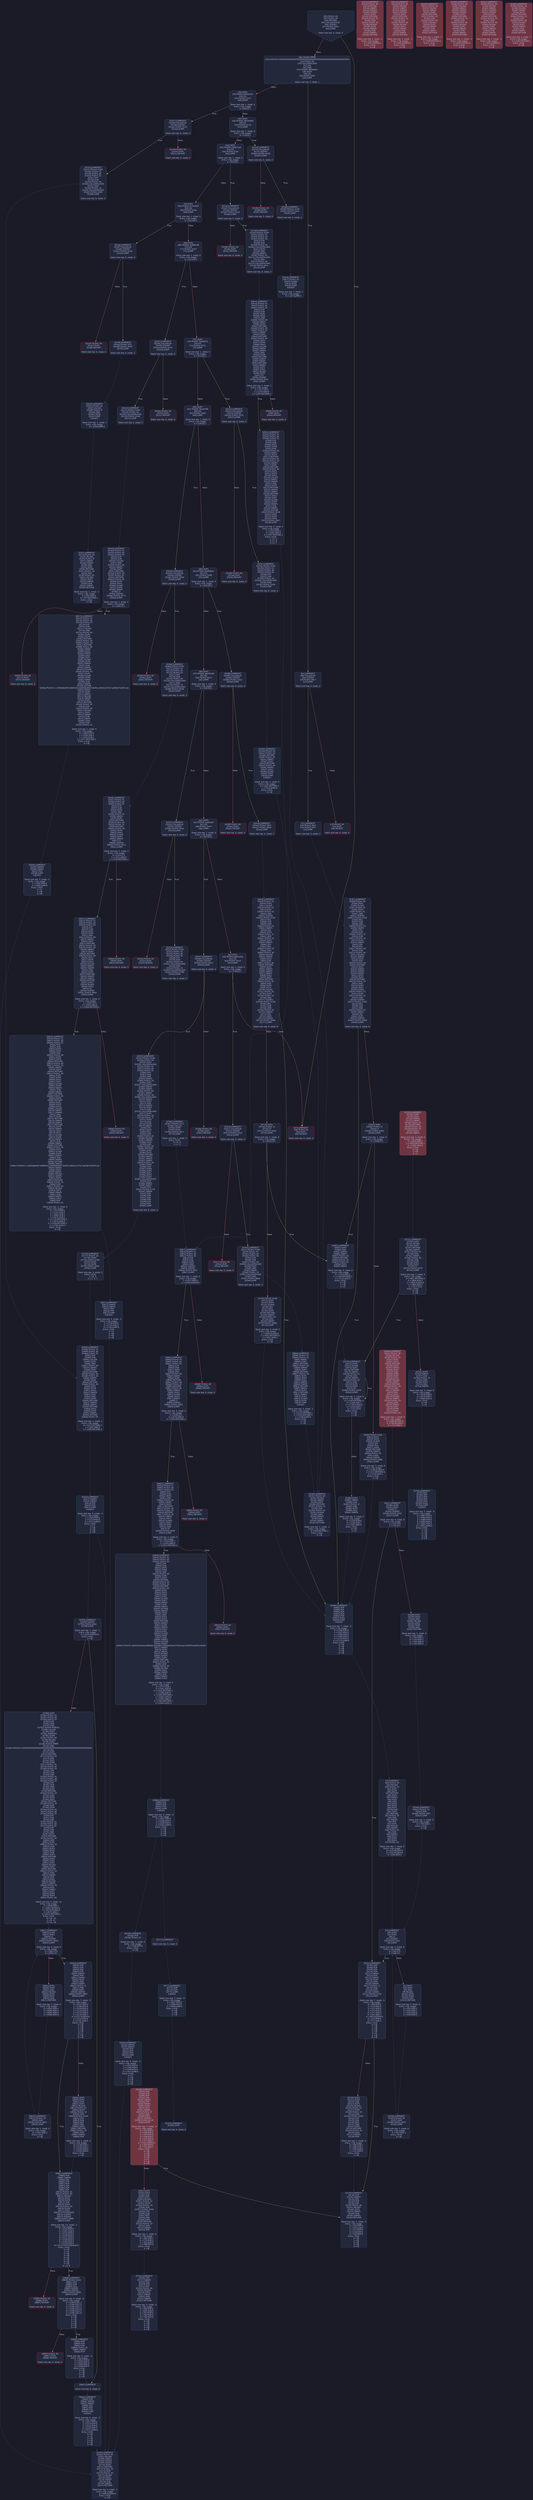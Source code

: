 digraph G {
    node [shape=box, style="filled, rounded", color="#565f89", fontcolor="#c0caf5", fontname="Helvetica", fillcolor="#24283b"];
    edge [color="#414868", fontcolor="#c0caf5", fontname="Helvetica"];
    bgcolor="#1a1b26";
    0 [ label = "[00] PUSH1 60
[02] PUSH1 40
[04] MSTORE
[05] CALLDATASIZE
[06] ISZERO
[07] PUSH2 00b7
[0a] JUMPI

Stack size req: 0, sizeΔ: 0
" shape = invhouse]
    1 [ label = "[0b] PUSH4 ffffffff
[10] PUSH29 0100000000000000000000000000000000000000000000000000000000
[2e] PUSH1 00
[30] CALLDATALOAD
[31] DIV
[32] AND
[33] PUSH4 06fdde03
[38] DUP2
[39] EQ
[3a] PUSH2 00bc
[3d] JUMPI

Stack size req: 0, sizeΔ: 1
"]
    2 [ label = "[3e] DUP1
[3f] PUSH4 095ea7b3
[44] EQ
[45] PUSH2 0147
[48] JUMPI

Stack size req: 1, sizeΔ: 0
Entry->Op usage:
	0->68:EQ:1
"]
    3 [ label = "[49] DUP1
[4a] PUSH4 18160ddd
[4f] EQ
[50] PUSH2 017d
[53] JUMPI

Stack size req: 1, sizeΔ: 0
Entry->Op usage:
	0->79:EQ:1
"]
    4 [ label = "[54] DUP1
[55] PUSH4 23b872dd
[5a] EQ
[5b] PUSH2 01a2
[5e] JUMPI

Stack size req: 1, sizeΔ: 0
Entry->Op usage:
	0->90:EQ:1
"]
    5 [ label = "[5f] DUP1
[60] PUSH4 313ce567
[65] EQ
[66] PUSH2 01de
[69] JUMPI

Stack size req: 1, sizeΔ: 0
Entry->Op usage:
	0->101:EQ:1
"]
    6 [ label = "[6a] DUP1
[6b] PUSH4 42966c68
[70] EQ
[71] PUSH2 0207
[74] JUMPI

Stack size req: 1, sizeΔ: 0
Entry->Op usage:
	0->112:EQ:1
"]
    7 [ label = "[75] DUP1
[76] PUSH4 70a08231
[7b] EQ
[7c] PUSH2 0231
[7f] JUMPI

Stack size req: 1, sizeΔ: 0
Entry->Op usage:
	0->123:EQ:1
"]
    8 [ label = "[80] DUP1
[81] PUSH4 79cc6790
[86] EQ
[87] PUSH2 0262
[8a] JUMPI

Stack size req: 1, sizeΔ: 0
Entry->Op usage:
	0->134:EQ:1
"]
    9 [ label = "[8b] DUP1
[8c] PUSH4 95d89b41
[91] EQ
[92] PUSH2 0298
[95] JUMPI

Stack size req: 1, sizeΔ: 0
Entry->Op usage:
	0->145:EQ:1
"]
    10 [ label = "[96] DUP1
[97] PUSH4 a9059cbb
[9c] EQ
[9d] PUSH2 0323
[a0] JUMPI

Stack size req: 1, sizeΔ: 0
Entry->Op usage:
	0->156:EQ:1
"]
    11 [ label = "[a1] DUP1
[a2] PUSH4 cae9ca51
[a7] EQ
[a8] PUSH2 0347
[ab] JUMPI

Stack size req: 1, sizeΔ: 0
Entry->Op usage:
	0->167:EQ:1
"]
    12 [ label = "[ac] DUP1
[ad] PUSH4 dd62ed3e
[b2] EQ
[b3] PUSH2 03c0
[b6] JUMPI

Stack size req: 1, sizeΔ: 0
Entry->Op usage:
	0->178:EQ:1
"]
    13 [ label = "[b7] JUMPDEST
[b8] PUSH1 00
[ba] DUP1
[bb] REVERT

Stack size req: 0, sizeΔ: 0
" color = "red"]
    14 [ label = "[bc] JUMPDEST
[bd] CALLVALUE
[be] ISZERO
[bf] PUSH2 00c7
[c2] JUMPI

Stack size req: 0, sizeΔ: 0
"]
    15 [ label = "[c3] PUSH1 00
[c5] DUP1
[c6] REVERT

Stack size req: 0, sizeΔ: 0
" color = "red"]
    16 [ label = "[c7] JUMPDEST
[c8] PUSH2 00cf
[cb] PUSH2 03f7
[ce] JUMP

Stack size req: 0, sizeΔ: 1
"]
    17 [ label = "[cf] JUMPDEST
[d0] PUSH1 40
[d2] MLOAD
[d3] PUSH1 20
[d5] DUP1
[d6] DUP3
[d7] MSTORE
[d8] DUP2
[d9] SWAP1
[da] DUP2
[db] ADD
[dc] DUP4
[dd] DUP2
[de] DUP2
[df] MLOAD
[e0] DUP2
[e1] MSTORE
[e2] PUSH1 20
[e4] ADD
[e5] SWAP2
[e6] POP
[e7] DUP1
[e8] MLOAD
[e9] SWAP1
[ea] PUSH1 20
[ec] ADD
[ed] SWAP1
[ee] DUP1
[ef] DUP4
[f0] DUP4
[f1] PUSH1 00

Stack size req: 1, sizeΔ: 9
Entry->Op usage:
	0->223:MLOAD:0
	0->232:MLOAD:0
	0->236:ADD:1
"]
    18 [ label = "[f3] JUMPDEST
[f4] DUP4
[f5] DUP2
[f6] LT
[f7] ISZERO
[f8] PUSH2 010c
[fb] JUMPI

Stack size req: 4, sizeΔ: 0
Entry->Op usage:
	0->246:LT:0
	3->246:LT:1
"]
    19 [ label = "[fc] DUP1
[fd] DUP3
[fe] ADD
[ff] MLOAD
[0100] DUP2
[0101] DUP5
[0102] ADD
[0103] MSTORE

Stack size req: 3, sizeΔ: 0
Entry->Op usage:
	0->254:ADD:1
	0->258:ADD:1
	1->254:ADD:0
	2->258:ADD:0
"]
    20 [ label = "[0104] JUMPDEST
[0105] PUSH1 20
[0107] ADD
[0108] PUSH2 00f3
[010b] JUMP

Stack size req: 1, sizeΔ: 0
Entry->Op usage:
	0->263:ADD:1
Entry->Exit:
	0->😵
"]
    21 [ label = "[010c] JUMPDEST
[010d] POP
[010e] POP
[010f] POP
[0110] POP
[0111] SWAP1
[0112] POP
[0113] SWAP1
[0114] DUP2
[0115] ADD
[0116] SWAP1
[0117] PUSH1 1f
[0119] AND
[011a] DUP1
[011b] ISZERO
[011c] PUSH2 0139
[011f] JUMPI

Stack size req: 7, sizeΔ: -5
Entry->Op usage:
	0->269:POP:0
	1->270:POP:0
	2->271:POP:0
	3->272:POP:0
	4->277:ADD:0
	4->281:AND:1
	4->283:ISZERO:0
	5->274:POP:0
	6->277:ADD:1
Entry->Exit:
	0->😵
	1->😵
	2->😵
	3->😵
	4->0
	5->😵
	6->😵
"]
    22 [ label = "[0120] DUP1
[0121] DUP3
[0122] SUB
[0123] DUP1
[0124] MLOAD
[0125] PUSH1 01
[0127] DUP4
[0128] PUSH1 20
[012a] SUB
[012b] PUSH2 0100
[012e] EXP
[012f] SUB
[0130] NOT
[0131] AND
[0132] DUP2
[0133] MSTORE
[0134] PUSH1 20
[0136] ADD
[0137] SWAP2
[0138] POP

Stack size req: 2, sizeΔ: 0
Entry->Op usage:
	0->290:SUB:1
	0->298:SUB:1
	1->290:SUB:0
	1->312:POP:0
Entry->Exit:
	1->😵
"]
    23 [ label = "[0139] JUMPDEST
[013a] POP
[013b] SWAP3
[013c] POP
[013d] POP
[013e] POP
[013f] PUSH1 40
[0141] MLOAD
[0142] DUP1
[0143] SWAP2
[0144] SUB
[0145] SWAP1
[0146] RETURN

Stack size req: 5, sizeΔ: -5
Entry->Op usage:
	0->314:POP:0
	1->324:SUB:0
	2->317:POP:0
	3->318:POP:0
	4->316:POP:0
Entry->Exit:
	0->😵
	1->😵
	2->😵
	3->😵
	4->😵
" color = "darkblue"]
    24 [ label = "[0147] JUMPDEST
[0148] CALLVALUE
[0149] ISZERO
[014a] PUSH2 0152
[014d] JUMPI

Stack size req: 0, sizeΔ: 0
"]
    25 [ label = "[014e] PUSH1 00
[0150] DUP1
[0151] REVERT

Stack size req: 0, sizeΔ: 0
" color = "red"]
    26 [ label = "[0152] JUMPDEST
[0153] PUSH2 0169
[0156] PUSH1 01
[0158] PUSH1 a0
[015a] PUSH1 02
[015c] EXP
[015d] SUB
[015e] PUSH1 04
[0160] CALLDATALOAD
[0161] AND
[0162] PUSH1 24
[0164] CALLDATALOAD
[0165] PUSH2 0495
[0168] JUMP

Stack size req: 0, sizeΔ: 3
"]
    27 [ label = "[0169] JUMPDEST
[016a] PUSH1 40
[016c] MLOAD
[016d] SWAP1
[016e] ISZERO
[016f] ISZERO
[0170] DUP2
[0171] MSTORE
[0172] PUSH1 20
[0174] ADD
[0175] PUSH1 40
[0177] MLOAD
[0178] DUP1
[0179] SWAP2
[017a] SUB
[017b] SWAP1
[017c] RETURN

Stack size req: 1, sizeΔ: -1
Entry->Op usage:
	0->366:ISZERO:0
Entry->Exit:
	0->😵
" color = "darkblue"]
    28 [ label = "[017d] JUMPDEST
[017e] CALLVALUE
[017f] ISZERO
[0180] PUSH2 0188
[0183] JUMPI

Stack size req: 0, sizeΔ: 0
"]
    29 [ label = "[0184] PUSH1 00
[0186] DUP1
[0187] REVERT

Stack size req: 0, sizeΔ: 0
" color = "red"]
    30 [ label = "[0188] JUMPDEST
[0189] PUSH2 0190
[018c] PUSH2 04c6
[018f] JUMP

Stack size req: 0, sizeΔ: 1
"]
    31 [ label = "[0190] JUMPDEST
[0191] PUSH1 40
[0193] MLOAD
[0194] SWAP1
[0195] DUP2
[0196] MSTORE
[0197] PUSH1 20
[0199] ADD
[019a] PUSH1 40
[019c] MLOAD
[019d] DUP1
[019e] SWAP2
[019f] SUB
[01a0] SWAP1
[01a1] RETURN

Stack size req: 1, sizeΔ: -1
Entry->Op usage:
	0->406:MSTORE:1
Entry->Exit:
	0->😵
" color = "darkblue"]
    32 [ label = "[01a2] JUMPDEST
[01a3] CALLVALUE
[01a4] ISZERO
[01a5] PUSH2 01ad
[01a8] JUMPI

Stack size req: 0, sizeΔ: 0
"]
    33 [ label = "[01a9] PUSH1 00
[01ab] DUP1
[01ac] REVERT

Stack size req: 0, sizeΔ: 0
" color = "red"]
    34 [ label = "[01ad] JUMPDEST
[01ae] PUSH2 0169
[01b1] PUSH1 01
[01b3] PUSH1 a0
[01b5] PUSH1 02
[01b7] EXP
[01b8] SUB
[01b9] PUSH1 04
[01bb] CALLDATALOAD
[01bc] DUP2
[01bd] AND
[01be] SWAP1
[01bf] PUSH1 24
[01c1] CALLDATALOAD
[01c2] AND
[01c3] PUSH1 44
[01c5] CALLDATALOAD
[01c6] PUSH2 04cc
[01c9] JUMP

Stack size req: 0, sizeΔ: 4
"]
    35 [ label = "[01ca] JUMPDEST
[01cb] PUSH1 40
[01cd] MLOAD
[01ce] SWAP1
[01cf] ISZERO
[01d0] ISZERO
[01d1] DUP2
[01d2] MSTORE
[01d3] PUSH1 20
[01d5] ADD
[01d6] PUSH1 40
[01d8] MLOAD
[01d9] DUP1
[01da] SWAP2
[01db] SUB
[01dc] SWAP1
[01dd] RETURN

Stack size req: 1, sizeΔ: -1
Entry->Op usage:
	0->463:ISZERO:0
Entry->Exit:
	0->😵
" color = "darkblue" fillcolor = "#703440"]
    36 [ label = "[01de] JUMPDEST
[01df] CALLVALUE
[01e0] ISZERO
[01e1] PUSH2 01e9
[01e4] JUMPI

Stack size req: 0, sizeΔ: 0
"]
    37 [ label = "[01e5] PUSH1 00
[01e7] DUP1
[01e8] REVERT

Stack size req: 0, sizeΔ: 0
" color = "red"]
    38 [ label = "[01e9] JUMPDEST
[01ea] PUSH2 01f1
[01ed] PUSH2 0544
[01f0] JUMP

Stack size req: 0, sizeΔ: 1
"]
    39 [ label = "[01f1] JUMPDEST
[01f2] PUSH1 40
[01f4] MLOAD
[01f5] PUSH1 ff
[01f7] SWAP1
[01f8] SWAP2
[01f9] AND
[01fa] DUP2
[01fb] MSTORE
[01fc] PUSH1 20
[01fe] ADD
[01ff] PUSH1 40
[0201] MLOAD
[0202] DUP1
[0203] SWAP2
[0204] SUB
[0205] SWAP1
[0206] RETURN

Stack size req: 1, sizeΔ: -1
Entry->Op usage:
	0->505:AND:0
	0->507:MSTORE:1
Entry->Exit:
	0->😵
" color = "darkblue"]
    40 [ label = "[0207] JUMPDEST
[0208] CALLVALUE
[0209] ISZERO
[020a] PUSH2 0212
[020d] JUMPI

Stack size req: 0, sizeΔ: 0
"]
    41 [ label = "[020e] PUSH1 00
[0210] DUP1
[0211] REVERT

Stack size req: 0, sizeΔ: 0
" color = "red"]
    42 [ label = "[0212] JUMPDEST
[0213] PUSH2 0169
[0216] PUSH1 04
[0218] CALLDATALOAD
[0219] PUSH2 054d
[021c] JUMP

Stack size req: 0, sizeΔ: 2
"]
    43 [ label = "[021d] JUMPDEST
[021e] PUSH1 40
[0220] MLOAD
[0221] SWAP1
[0222] ISZERO
[0223] ISZERO
[0224] DUP2
[0225] MSTORE
[0226] PUSH1 20
[0228] ADD
[0229] PUSH1 40
[022b] MLOAD
[022c] DUP1
[022d] SWAP2
[022e] SUB
[022f] SWAP1
[0230] RETURN

Stack size req: 1, sizeΔ: -1
Entry->Op usage:
	0->546:ISZERO:0
Entry->Exit:
	0->😵
" color = "darkblue" fillcolor = "#703440"]
    44 [ label = "[0231] JUMPDEST
[0232] CALLVALUE
[0233] ISZERO
[0234] PUSH2 023c
[0237] JUMPI

Stack size req: 0, sizeΔ: 0
"]
    45 [ label = "[0238] PUSH1 00
[023a] DUP1
[023b] REVERT

Stack size req: 0, sizeΔ: 0
" color = "red"]
    46 [ label = "[023c] JUMPDEST
[023d] PUSH2 0190
[0240] PUSH1 01
[0242] PUSH1 a0
[0244] PUSH1 02
[0246] EXP
[0247] SUB
[0248] PUSH1 04
[024a] CALLDATALOAD
[024b] AND
[024c] PUSH2 05d9
[024f] JUMP

Stack size req: 0, sizeΔ: 2
"]
    47 [ label = "[0250] JUMPDEST
[0251] PUSH1 40
[0253] MLOAD
[0254] SWAP1
[0255] DUP2
[0256] MSTORE
[0257] PUSH1 20
[0259] ADD
[025a] PUSH1 40
[025c] MLOAD
[025d] DUP1
[025e] SWAP2
[025f] SUB
[0260] SWAP1
[0261] RETURN

Stack size req: 1, sizeΔ: -1
Entry->Op usage:
	0->598:MSTORE:1
Entry->Exit:
	0->😵
" color = "darkblue" fillcolor = "#703440"]
    48 [ label = "[0262] JUMPDEST
[0263] CALLVALUE
[0264] ISZERO
[0265] PUSH2 026d
[0268] JUMPI

Stack size req: 0, sizeΔ: 0
"]
    49 [ label = "[0269] PUSH1 00
[026b] DUP1
[026c] REVERT

Stack size req: 0, sizeΔ: 0
" color = "red"]
    50 [ label = "[026d] JUMPDEST
[026e] PUSH2 0169
[0271] PUSH1 01
[0273] PUSH1 a0
[0275] PUSH1 02
[0277] EXP
[0278] SUB
[0279] PUSH1 04
[027b] CALLDATALOAD
[027c] AND
[027d] PUSH1 24
[027f] CALLDATALOAD
[0280] PUSH2 05eb
[0283] JUMP

Stack size req: 0, sizeΔ: 3
"]
    51 [ label = "[0284] JUMPDEST
[0285] PUSH1 40
[0287] MLOAD
[0288] SWAP1
[0289] ISZERO
[028a] ISZERO
[028b] DUP2
[028c] MSTORE
[028d] PUSH1 20
[028f] ADD
[0290] PUSH1 40
[0292] MLOAD
[0293] DUP1
[0294] SWAP2
[0295] SUB
[0296] SWAP1
[0297] RETURN

Stack size req: 1, sizeΔ: -1
Entry->Op usage:
	0->649:ISZERO:0
Entry->Exit:
	0->😵
" color = "darkblue" fillcolor = "#703440"]
    52 [ label = "[0298] JUMPDEST
[0299] CALLVALUE
[029a] ISZERO
[029b] PUSH2 02a3
[029e] JUMPI

Stack size req: 0, sizeΔ: 0
"]
    53 [ label = "[029f] PUSH1 00
[02a1] DUP1
[02a2] REVERT

Stack size req: 0, sizeΔ: 0
" color = "red"]
    54 [ label = "[02a3] JUMPDEST
[02a4] PUSH2 00cf
[02a7] PUSH2 06c8
[02aa] JUMP

Stack size req: 0, sizeΔ: 1
"]
    55 [ label = "[02ab] JUMPDEST
[02ac] PUSH1 40
[02ae] MLOAD
[02af] PUSH1 20
[02b1] DUP1
[02b2] DUP3
[02b3] MSTORE
[02b4] DUP2
[02b5] SWAP1
[02b6] DUP2
[02b7] ADD
[02b8] DUP4
[02b9] DUP2
[02ba] DUP2
[02bb] MLOAD
[02bc] DUP2
[02bd] MSTORE
[02be] PUSH1 20
[02c0] ADD
[02c1] SWAP2
[02c2] POP
[02c3] DUP1
[02c4] MLOAD
[02c5] SWAP1
[02c6] PUSH1 20
[02c8] ADD
[02c9] SWAP1
[02ca] DUP1
[02cb] DUP4
[02cc] DUP4
[02cd] PUSH1 00

Stack size req: 1, sizeΔ: 9
Entry->Op usage:
	0->699:MLOAD:0
	0->708:MLOAD:0
	0->712:ADD:1
" fillcolor = "#703440"]
    56 [ label = "[02cf] JUMPDEST
[02d0] DUP4
[02d1] DUP2
[02d2] LT
[02d3] ISZERO
[02d4] PUSH2 010c
[02d7] JUMPI

Stack size req: 4, sizeΔ: 0
Entry->Op usage:
	0->722:LT:0
	3->722:LT:1
"]
    57 [ label = "[02d8] DUP1
[02d9] DUP3
[02da] ADD
[02db] MLOAD
[02dc] DUP2
[02dd] DUP5
[02de] ADD
[02df] MSTORE

Stack size req: 3, sizeΔ: 0
Entry->Op usage:
	0->730:ADD:1
	0->734:ADD:1
	1->730:ADD:0
	2->734:ADD:0
"]
    58 [ label = "[02e0] JUMPDEST
[02e1] PUSH1 20
[02e3] ADD
[02e4] PUSH2 00f3
[02e7] JUMP

Stack size req: 1, sizeΔ: 0
Entry->Op usage:
	0->739:ADD:1
Entry->Exit:
	0->😵
"]
    59 [ label = "[02e8] JUMPDEST
[02e9] POP
[02ea] POP
[02eb] POP
[02ec] POP
[02ed] SWAP1
[02ee] POP
[02ef] SWAP1
[02f0] DUP2
[02f1] ADD
[02f2] SWAP1
[02f3] PUSH1 1f
[02f5] AND
[02f6] DUP1
[02f7] ISZERO
[02f8] PUSH2 0139
[02fb] JUMPI

Stack size req: 7, sizeΔ: -5
Entry->Op usage:
	0->745:POP:0
	1->746:POP:0
	2->747:POP:0
	3->748:POP:0
	4->753:ADD:0
	4->757:AND:1
	4->759:ISZERO:0
	5->750:POP:0
	6->753:ADD:1
Entry->Exit:
	0->😵
	1->😵
	2->😵
	3->😵
	4->0
	5->😵
	6->😵
" fillcolor = "#703440"]
    60 [ label = "[02fc] DUP1
[02fd] DUP3
[02fe] SUB
[02ff] DUP1
[0300] MLOAD
[0301] PUSH1 01
[0303] DUP4
[0304] PUSH1 20
[0306] SUB
[0307] PUSH2 0100
[030a] EXP
[030b] SUB
[030c] NOT
[030d] AND
[030e] DUP2
[030f] MSTORE
[0310] PUSH1 20
[0312] ADD
[0313] SWAP2
[0314] POP

Stack size req: 2, sizeΔ: 0
Entry->Op usage:
	0->766:SUB:1
	0->774:SUB:1
	1->766:SUB:0
	1->788:POP:0
Entry->Exit:
	1->😵
"]
    61 [ label = "[0315] JUMPDEST
[0316] POP
[0317] SWAP3
[0318] POP
[0319] POP
[031a] POP
[031b] PUSH1 40
[031d] MLOAD
[031e] DUP1
[031f] SWAP2
[0320] SUB
[0321] SWAP1
[0322] RETURN

Stack size req: 5, sizeΔ: -5
Entry->Op usage:
	0->790:POP:0
	1->800:SUB:0
	2->793:POP:0
	3->794:POP:0
	4->792:POP:0
Entry->Exit:
	0->😵
	1->😵
	2->😵
	3->😵
	4->😵
" color = "darkblue"]
    62 [ label = "[0323] JUMPDEST
[0324] CALLVALUE
[0325] ISZERO
[0326] PUSH2 032e
[0329] JUMPI

Stack size req: 0, sizeΔ: 0
"]
    63 [ label = "[032a] PUSH1 00
[032c] DUP1
[032d] REVERT

Stack size req: 0, sizeΔ: 0
" color = "red"]
    64 [ label = "[032e] JUMPDEST
[032f] PUSH2 0345
[0332] PUSH1 01
[0334] PUSH1 a0
[0336] PUSH1 02
[0338] EXP
[0339] SUB
[033a] PUSH1 04
[033c] CALLDATALOAD
[033d] AND
[033e] PUSH1 24
[0340] CALLDATALOAD
[0341] PUSH2 0766
[0344] JUMP

Stack size req: 0, sizeΔ: 3
"]
    65 [ label = "[0345] JUMPDEST
[0346] STOP

Stack size req: 0, sizeΔ: 0
" color = "darkblue"]
    66 [ label = "[0347] JUMPDEST
[0348] CALLVALUE
[0349] ISZERO
[034a] PUSH2 0352
[034d] JUMPI

Stack size req: 0, sizeΔ: 0
"]
    67 [ label = "[034e] PUSH1 00
[0350] DUP1
[0351] REVERT

Stack size req: 0, sizeΔ: 0
" color = "red"]
    68 [ label = "[0352] JUMPDEST
[0353] PUSH2 0169
[0356] PUSH1 04
[0358] DUP1
[0359] CALLDATALOAD
[035a] PUSH1 01
[035c] PUSH1 a0
[035e] PUSH1 02
[0360] EXP
[0361] SUB
[0362] AND
[0363] SWAP1
[0364] PUSH1 24
[0366] DUP1
[0367] CALLDATALOAD
[0368] SWAP2
[0369] SWAP1
[036a] PUSH1 64
[036c] SWAP1
[036d] PUSH1 44
[036f] CALLDATALOAD
[0370] SWAP1
[0371] DUP2
[0372] ADD
[0373] SWAP1
[0374] DUP4
[0375] ADD
[0376] CALLDATALOAD
[0377] DUP1
[0378] PUSH1 20
[037a] PUSH1 1f
[037c] DUP3
[037d] ADD
[037e] DUP2
[037f] SWAP1
[0380] DIV
[0381] DUP2
[0382] MUL
[0383] ADD
[0384] PUSH1 40
[0386] MLOAD
[0387] SWAP1
[0388] DUP2
[0389] ADD
[038a] PUSH1 40
[038c] MSTORE
[038d] DUP2
[038e] DUP2
[038f] MSTORE
[0390] SWAP3
[0391] SWAP2
[0392] SWAP1
[0393] PUSH1 20
[0395] DUP5
[0396] ADD
[0397] DUP4
[0398] DUP4
[0399] DUP1
[039a] DUP3
[039b] DUP5
[039c] CALLDATACOPY
[039d] POP
[039e] SWAP5
[039f] SWAP7
[03a0] POP
[03a1] PUSH2 0776
[03a4] SWAP6
[03a5] POP
[03a6] POP
[03a7] POP
[03a8] POP
[03a9] POP
[03aa] POP
[03ab] JUMP

Stack size req: 0, sizeΔ: 4
"]
    69 [ label = "[03ac] JUMPDEST
[03ad] PUSH1 40
[03af] MLOAD
[03b0] SWAP1
[03b1] ISZERO
[03b2] ISZERO
[03b3] DUP2
[03b4] MSTORE
[03b5] PUSH1 20
[03b7] ADD
[03b8] PUSH1 40
[03ba] MLOAD
[03bb] DUP1
[03bc] SWAP2
[03bd] SUB
[03be] SWAP1
[03bf] RETURN

Stack size req: 1, sizeΔ: -1
Entry->Op usage:
	0->945:ISZERO:0
Entry->Exit:
	0->😵
" color = "darkblue" fillcolor = "#703440"]
    70 [ label = "[03c0] JUMPDEST
[03c1] CALLVALUE
[03c2] ISZERO
[03c3] PUSH2 03cb
[03c6] JUMPI

Stack size req: 0, sizeΔ: 0
"]
    71 [ label = "[03c7] PUSH1 00
[03c9] DUP1
[03ca] REVERT

Stack size req: 0, sizeΔ: 0
" color = "red"]
    72 [ label = "[03cb] JUMPDEST
[03cc] PUSH2 0190
[03cf] PUSH1 01
[03d1] PUSH1 a0
[03d3] PUSH1 02
[03d5] EXP
[03d6] SUB
[03d7] PUSH1 04
[03d9] CALLDATALOAD
[03da] DUP2
[03db] AND
[03dc] SWAP1
[03dd] PUSH1 24
[03df] CALLDATALOAD
[03e0] AND
[03e1] PUSH2 08aa
[03e4] JUMP

Stack size req: 0, sizeΔ: 3
"]
    73 [ label = "[03e5] JUMPDEST
[03e6] PUSH1 40
[03e8] MLOAD
[03e9] SWAP1
[03ea] DUP2
[03eb] MSTORE
[03ec] PUSH1 20
[03ee] ADD
[03ef] PUSH1 40
[03f1] MLOAD
[03f2] DUP1
[03f3] SWAP2
[03f4] SUB
[03f5] SWAP1
[03f6] RETURN

Stack size req: 1, sizeΔ: -1
Entry->Op usage:
	0->1003:MSTORE:1
Entry->Exit:
	0->😵
" color = "darkblue" fillcolor = "#703440"]
    74 [ label = "[03f7] JUMPDEST
[03f8] PUSH1 00
[03fa] DUP1
[03fb] SLOAD
[03fc] PUSH1 01
[03fe] DUP2
[03ff] PUSH1 01
[0401] AND
[0402] ISZERO
[0403] PUSH2 0100
[0406] MUL
[0407] SUB
[0408] AND
[0409] PUSH1 02
[040b] SWAP1
[040c] DIV
[040d] DUP1
[040e] PUSH1 1f
[0410] ADD
[0411] PUSH1 20
[0413] DUP1
[0414] SWAP2
[0415] DIV
[0416] MUL
[0417] PUSH1 20
[0419] ADD
[041a] PUSH1 40
[041c] MLOAD
[041d] SWAP1
[041e] DUP2
[041f] ADD
[0420] PUSH1 40
[0422] MSTORE
[0423] DUP1
[0424] SWAP3
[0425] SWAP2
[0426] SWAP1
[0427] DUP2
[0428] DUP2
[0429] MSTORE
[042a] PUSH1 20
[042c] ADD
[042d] DUP3
[042e] DUP1
[042f] SLOAD
[0430] PUSH1 01
[0432] DUP2
[0433] PUSH1 01
[0435] AND
[0436] ISZERO
[0437] PUSH2 0100
[043a] MUL
[043b] SUB
[043c] AND
[043d] PUSH1 02
[043f] SWAP1
[0440] DIV
[0441] DUP1
[0442] ISZERO
[0443] PUSH2 048d
[0446] JUMPI

Stack size req: 0, sizeΔ: 6
"]
    75 [ label = "[0447] DUP1
[0448] PUSH1 1f
[044a] LT
[044b] PUSH2 0462
[044e] JUMPI

Stack size req: 1, sizeΔ: 0
Entry->Op usage:
	0->1098:LT:1
"]
    76 [ label = "[044f] PUSH2 0100
[0452] DUP1
[0453] DUP4
[0454] SLOAD
[0455] DIV
[0456] MUL
[0457] DUP4
[0458] MSTORE
[0459] SWAP2
[045a] PUSH1 20
[045c] ADD
[045d] SWAP2
[045e] PUSH2 048d
[0461] JUMP

Stack size req: 3, sizeΔ: 0
Entry->Op usage:
	1->1108:SLOAD:0
	2->1112:MSTORE:0
	2->1116:ADD:1
Entry->Exit:
	2->😵
"]
    77 [ label = "[0462] JUMPDEST
[0463] DUP3
[0464] ADD
[0465] SWAP2
[0466] SWAP1
[0467] PUSH1 00
[0469] MSTORE
[046a] PUSH1 20
[046c] PUSH1 00
[046e] SHA3
[046f] SWAP1

Stack size req: 3, sizeΔ: 0
Entry->Op usage:
	0->1124:ADD:1
	1->1129:MSTORE:1
	2->1124:ADD:0
Entry->Exit:
	0->😵
	1->😵
	2->0
"]
    78 [ label = "[0470] JUMPDEST
[0471] DUP2
[0472] SLOAD
[0473] DUP2
[0474] MSTORE
[0475] SWAP1
[0476] PUSH1 01
[0478] ADD
[0479] SWAP1
[047a] PUSH1 20
[047c] ADD
[047d] DUP1
[047e] DUP4
[047f] GT
[0480] PUSH2 0470
[0483] JUMPI

Stack size req: 3, sizeΔ: 0
Entry->Op usage:
	0->1140:MSTORE:0
	0->1148:ADD:1
	1->1138:SLOAD:0
	1->1144:ADD:1
	2->1151:GT:0
Entry->Exit:
	0->😵
	1->😵
"]
    79 [ label = "[0484] DUP3
[0485] SWAP1
[0486] SUB
[0487] PUSH1 1f
[0489] AND
[048a] DUP3
[048b] ADD
[048c] SWAP2

Stack size req: 3, sizeΔ: 0
Entry->Op usage:
	0->1158:SUB:0
	2->1158:SUB:1
	2->1163:ADD:0
Entry->Exit:
	0->😵
	2->0
"]
    80 [ label = "[048d] JUMPDEST
[048e] POP
[048f] POP
[0490] POP
[0491] POP
[0492] POP
[0493] DUP2
[0494] JUMP
Indirect!

Stack size req: 7, sizeΔ: -5
Entry->Op usage:
	0->1166:POP:0
	1->1167:POP:0
	2->1168:POP:0
	3->1169:POP:0
	4->1170:POP:0
	6->1172:JUMP:0
Entry->Exit:
	0->😵
	1->😵
	2->😵
	3->😵
	4->😵
" color = "teal"]
    81 [ label = "[0495] JUMPDEST
[0496] PUSH1 01
[0498] PUSH1 a0
[049a] PUSH1 02
[049c] EXP
[049d] SUB
[049e] CALLER
[049f] DUP2
[04a0] AND
[04a1] PUSH1 00
[04a3] SWAP1
[04a4] DUP2
[04a5] MSTORE
[04a6] PUSH1 05
[04a8] PUSH1 20
[04aa] SWAP1
[04ab] DUP2
[04ac] MSTORE
[04ad] PUSH1 40
[04af] DUP1
[04b0] DUP4
[04b1] SHA3
[04b2] SWAP4
[04b3] DUP7
[04b4] AND
[04b5] DUP4
[04b6] MSTORE
[04b7] SWAP3
[04b8] SWAP1
[04b9] MSTORE
[04ba] SHA3
[04bb] DUP2
[04bc] SWAP1
[04bd] SSTORE
[04be] PUSH1 01

Stack size req: 2, sizeΔ: 1
Entry->Op usage:
	0->1213:SSTORE:1
	1->1204:AND:0
	1->1206:MSTORE:1
"]
    82 [ label = "[04c0] JUMPDEST
[04c1] SWAP3
[04c2] SWAP2
[04c3] POP
[04c4] POP
[04c5] JUMP
Indirect!

Stack size req: 4, sizeΔ: -3
Entry->Op usage:
	1->1220:POP:0
	2->1219:POP:0
	3->1221:JUMP:0
Entry->Exit:
	0->0
	1->😵
	2->😵
	3->😵
" color = "teal"]
    83 [ label = "[04c6] JUMPDEST
[04c7] PUSH1 03
[04c9] SLOAD
[04ca] DUP2
[04cb] JUMP
Indirect!

Stack size req: 1, sizeΔ: 1
Entry->Op usage:
	0->1227:JUMP:0
" color = "teal"]
    84 [ label = "[04cc] JUMPDEST
[04cd] PUSH1 01
[04cf] PUSH1 a0
[04d1] PUSH1 02
[04d3] EXP
[04d4] SUB
[04d5] DUP1
[04d6] DUP5
[04d7] AND
[04d8] PUSH1 00
[04da] SWAP1
[04db] DUP2
[04dc] MSTORE
[04dd] PUSH1 05
[04df] PUSH1 20
[04e1] SWAP1
[04e2] DUP2
[04e3] MSTORE
[04e4] PUSH1 40
[04e6] DUP1
[04e7] DUP4
[04e8] SHA3
[04e9] CALLER
[04ea] SWAP1
[04eb] SWAP5
[04ec] AND
[04ed] DUP4
[04ee] MSTORE
[04ef] SWAP3
[04f0] SWAP1
[04f1] MSTORE
[04f2] SWAP1
[04f3] DUP2
[04f4] SHA3
[04f5] SLOAD
[04f6] DUP3
[04f7] GT
[04f8] ISZERO
[04f9] PUSH2 0501
[04fc] JUMPI

Stack size req: 3, sizeΔ: 1
Entry->Op usage:
	0->1271:GT:0
	2->1239:AND:0
	2->1244:MSTORE:1
"]
    85 [ label = "[04fd] PUSH1 00
[04ff] DUP1
[0500] REVERT

Stack size req: 0, sizeΔ: 0
" color = "red"]
    86 [ label = "[0501] JUMPDEST
[0502] PUSH1 01
[0504] PUSH1 a0
[0506] PUSH1 02
[0508] EXP
[0509] SUB
[050a] DUP1
[050b] DUP6
[050c] AND
[050d] PUSH1 00
[050f] SWAP1
[0510] DUP2
[0511] MSTORE
[0512] PUSH1 05
[0514] PUSH1 20
[0516] SWAP1
[0517] DUP2
[0518] MSTORE
[0519] PUSH1 40
[051b] DUP1
[051c] DUP4
[051d] SHA3
[051e] CALLER
[051f] SWAP1
[0520] SWAP5
[0521] AND
[0522] DUP4
[0523] MSTORE
[0524] SWAP3
[0525] SWAP1
[0526] MSTORE
[0527] SHA3
[0528] DUP1
[0529] SLOAD
[052a] DUP4
[052b] SWAP1
[052c] SUB
[052d] SWAP1
[052e] SSTORE
[052f] PUSH2 0539
[0532] DUP5
[0533] DUP5
[0534] DUP5
[0535] PUSH2 08c7
[0538] JUMP

Stack size req: 4, sizeΔ: 4
Entry->Op usage:
	1->1324:SUB:1
	3->1292:AND:0
	3->1297:MSTORE:1
Entry->Exit:
	1->0, 5
	2->1, 6
	3->2, 7
"]
    87 [ label = "[0539] JUMPDEST
[053a] POP
[053b] PUSH1 01

Stack size req: 1, sizeΔ: 0
Entry->Op usage:
	0->1338:POP:0
Entry->Exit:
	0->😵
"]
    88 [ label = "[053d] JUMPDEST
[053e] SWAP4
[053f] SWAP3
[0540] POP
[0541] POP
[0542] POP
[0543] JUMP
Indirect!

Stack size req: 5, sizeΔ: -4
Entry->Op usage:
	1->1345:POP:0
	2->1346:POP:0
	3->1344:POP:0
	4->1347:JUMP:0
Entry->Exit:
	0->0
	1->😵
	2->😵
	3->😵
	4->😵
" color = "teal"]
    89 [ label = "[0544] JUMPDEST
[0545] PUSH1 02
[0547] SLOAD
[0548] PUSH1 ff
[054a] AND
[054b] DUP2
[054c] JUMP
Indirect!

Stack size req: 1, sizeΔ: 1
Entry->Op usage:
	0->1356:JUMP:0
" color = "teal"]
    90 [ label = "[054d] JUMPDEST
[054e] PUSH1 01
[0550] PUSH1 a0
[0552] PUSH1 02
[0554] EXP
[0555] SUB
[0556] CALLER
[0557] AND
[0558] PUSH1 00
[055a] SWAP1
[055b] DUP2
[055c] MSTORE
[055d] PUSH1 04
[055f] PUSH1 20
[0561] MSTORE
[0562] PUSH1 40
[0564] DUP2
[0565] SHA3
[0566] SLOAD
[0567] DUP3
[0568] SWAP1
[0569] LT
[056a] ISZERO
[056b] PUSH2 0573
[056e] JUMPI

Stack size req: 1, sizeΔ: 1
Entry->Op usage:
	0->1385:LT:1
"]
    91 [ label = "[056f] PUSH1 00
[0571] DUP1
[0572] REVERT

Stack size req: 0, sizeΔ: 0
" color = "red"]
    92 [ label = "[0573] JUMPDEST
[0574] PUSH1 01
[0576] PUSH1 a0
[0578] PUSH1 02
[057a] EXP
[057b] SUB
[057c] CALLER
[057d] AND
[057e] PUSH1 00
[0580] DUP2
[0581] DUP2
[0582] MSTORE
[0583] PUSH1 04
[0585] PUSH1 20
[0587] MSTORE
[0588] PUSH1 40
[058a] SWAP1
[058b] DUP2
[058c] SWAP1
[058d] SHA3
[058e] DUP1
[058f] SLOAD
[0590] DUP6
[0591] SWAP1
[0592] SUB
[0593] SWAP1
[0594] SSTORE
[0595] PUSH1 03
[0597] DUP1
[0598] SLOAD
[0599] DUP6
[059a] SWAP1
[059b] SUB
[059c] SWAP1
[059d] SSTORE
[059e] PUSH32 cc16f5dbb4873280815c1ee09dbd06736cffcc184412cf7a71a0fdb75d397ca5
[05bf] SWAP1
[05c0] DUP5
[05c1] SWAP1
[05c2] MLOAD
[05c3] SWAP1
[05c4] DUP2
[05c5] MSTORE
[05c6] PUSH1 20
[05c8] ADD
[05c9] PUSH1 40
[05cb] MLOAD
[05cc] DUP1
[05cd] SWAP2
[05ce] SUB
[05cf] SWAP1
[05d0] LOG2
[05d1] POP
[05d2] PUSH1 01

Stack size req: 2, sizeΔ: 0
Entry->Op usage:
	0->1489:POP:0
	1->1426:SUB:1
	1->1435:SUB:1
	1->1477:MSTORE:1
Entry->Exit:
	0->😵
"]
    93 [ label = "[05d4] JUMPDEST
[05d5] SWAP2
[05d6] SWAP1
[05d7] POP
[05d8] JUMP
Indirect!

Stack size req: 3, sizeΔ: -2
Entry->Op usage:
	1->1495:POP:0
	2->1496:JUMP:0
Entry->Exit:
	0->0
	1->😵
	2->😵
" color = "teal"]
    94 [ label = "[05d9] JUMPDEST
[05da] PUSH1 04
[05dc] PUSH1 20
[05de] MSTORE
[05df] PUSH1 00
[05e1] SWAP1
[05e2] DUP2
[05e3] MSTORE
[05e4] PUSH1 40
[05e6] SWAP1
[05e7] SHA3
[05e8] SLOAD
[05e9] DUP2
[05ea] JUMP
Indirect!

Stack size req: 2, sizeΔ: 0
Entry->Op usage:
	0->1507:MSTORE:1
	1->1514:JUMP:0
Entry->Exit:
	0->😵
" color = "teal"]
    95 [ label = "[05eb] JUMPDEST
[05ec] PUSH1 01
[05ee] PUSH1 a0
[05f0] PUSH1 02
[05f2] EXP
[05f3] SUB
[05f4] DUP3
[05f5] AND
[05f6] PUSH1 00
[05f8] SWAP1
[05f9] DUP2
[05fa] MSTORE
[05fb] PUSH1 04
[05fd] PUSH1 20
[05ff] MSTORE
[0600] PUSH1 40
[0602] DUP2
[0603] SHA3
[0604] SLOAD
[0605] DUP3
[0606] SWAP1
[0607] LT
[0608] ISZERO
[0609] PUSH2 0611
[060c] JUMPI

Stack size req: 2, sizeΔ: 1
Entry->Op usage:
	0->1543:LT:1
	1->1525:AND:0
	1->1530:MSTORE:1
"]
    96 [ label = "[060d] PUSH1 00
[060f] DUP1
[0610] REVERT

Stack size req: 0, sizeΔ: 0
" color = "red"]
    97 [ label = "[0611] JUMPDEST
[0612] PUSH1 01
[0614] PUSH1 a0
[0616] PUSH1 02
[0618] EXP
[0619] SUB
[061a] DUP1
[061b] DUP5
[061c] AND
[061d] PUSH1 00
[061f] SWAP1
[0620] DUP2
[0621] MSTORE
[0622] PUSH1 05
[0624] PUSH1 20
[0626] SWAP1
[0627] DUP2
[0628] MSTORE
[0629] PUSH1 40
[062b] DUP1
[062c] DUP4
[062d] SHA3
[062e] CALLER
[062f] SWAP1
[0630] SWAP5
[0631] AND
[0632] DUP4
[0633] MSTORE
[0634] SWAP3
[0635] SWAP1
[0636] MSTORE
[0637] SHA3
[0638] SLOAD
[0639] DUP3
[063a] GT
[063b] ISZERO
[063c] PUSH2 0644
[063f] JUMPI

Stack size req: 3, sizeΔ: 0
Entry->Op usage:
	1->1594:GT:0
	2->1564:AND:0
	2->1569:MSTORE:1
"]
    98 [ label = "[0640] PUSH1 00
[0642] DUP1
[0643] REVERT

Stack size req: 0, sizeΔ: 0
" color = "red"]
    99 [ label = "[0644] JUMPDEST
[0645] PUSH1 01
[0647] PUSH1 a0
[0649] PUSH1 02
[064b] EXP
[064c] SUB
[064d] DUP1
[064e] DUP5
[064f] AND
[0650] PUSH1 00
[0652] DUP2
[0653] DUP2
[0654] MSTORE
[0655] PUSH1 04
[0657] PUSH1 20
[0659] SWAP1
[065a] DUP2
[065b] MSTORE
[065c] PUSH1 40
[065e] DUP1
[065f] DUP4
[0660] SHA3
[0661] DUP1
[0662] SLOAD
[0663] DUP9
[0664] SWAP1
[0665] SUB
[0666] SWAP1
[0667] SSTORE
[0668] PUSH1 05
[066a] DUP3
[066b] MSTORE
[066c] DUP1
[066d] DUP4
[066e] SHA3
[066f] CALLER
[0670] SWAP1
[0671] SWAP6
[0672] AND
[0673] DUP4
[0674] MSTORE
[0675] SWAP4
[0676] SWAP1
[0677] MSTORE
[0678] DUP3
[0679] SWAP1
[067a] SHA3
[067b] DUP1
[067c] SLOAD
[067d] DUP6
[067e] SWAP1
[067f] SUB
[0680] SWAP1
[0681] SSTORE
[0682] PUSH1 03
[0684] DUP1
[0685] SLOAD
[0686] DUP6
[0687] SWAP1
[0688] SUB
[0689] SWAP1
[068a] SSTORE
[068b] SWAP1
[068c] PUSH32 cc16f5dbb4873280815c1ee09dbd06736cffcc184412cf7a71a0fdb75d397ca5
[06ad] SWAP1
[06ae] DUP5
[06af] SWAP1
[06b0] MLOAD
[06b1] SWAP1
[06b2] DUP2
[06b3] MSTORE
[06b4] PUSH1 20
[06b6] ADD
[06b7] PUSH1 40
[06b9] MLOAD
[06ba] DUP1
[06bb] SWAP2
[06bc] SUB
[06bd] SWAP1
[06be] LOG2
[06bf] POP
[06c0] PUSH1 01

Stack size req: 3, sizeΔ: 0
Entry->Op usage:
	0->1727:POP:0
	1->1637:SUB:1
	1->1663:SUB:1
	1->1672:SUB:1
	1->1715:MSTORE:1
	2->1615:AND:0
	2->1620:MSTORE:1
	2->1726:LOG2:3
Entry->Exit:
	0->😵
"]
    100 [ label = "[06c2] JUMPDEST
[06c3] SWAP3
[06c4] SWAP2
[06c5] POP
[06c6] POP
[06c7] JUMP
Indirect!

Stack size req: 4, sizeΔ: -3
Entry->Op usage:
	1->1734:POP:0
	2->1733:POP:0
	3->1735:JUMP:0
Entry->Exit:
	0->0
	1->😵
	2->😵
	3->😵
" color = "teal"]
    101 [ label = "[06c8] JUMPDEST
[06c9] PUSH1 01
[06cb] DUP1
[06cc] SLOAD
[06cd] PUSH1 01
[06cf] DUP2
[06d0] PUSH1 01
[06d2] AND
[06d3] ISZERO
[06d4] PUSH2 0100
[06d7] MUL
[06d8] SUB
[06d9] AND
[06da] PUSH1 02
[06dc] SWAP1
[06dd] DIV
[06de] DUP1
[06df] PUSH1 1f
[06e1] ADD
[06e2] PUSH1 20
[06e4] DUP1
[06e5] SWAP2
[06e6] DIV
[06e7] MUL
[06e8] PUSH1 20
[06ea] ADD
[06eb] PUSH1 40
[06ed] MLOAD
[06ee] SWAP1
[06ef] DUP2
[06f0] ADD
[06f1] PUSH1 40
[06f3] MSTORE
[06f4] DUP1
[06f5] SWAP3
[06f6] SWAP2
[06f7] SWAP1
[06f8] DUP2
[06f9] DUP2
[06fa] MSTORE
[06fb] PUSH1 20
[06fd] ADD
[06fe] DUP3
[06ff] DUP1
[0700] SLOAD
[0701] PUSH1 01
[0703] DUP2
[0704] PUSH1 01
[0706] AND
[0707] ISZERO
[0708] PUSH2 0100
[070b] MUL
[070c] SUB
[070d] AND
[070e] PUSH1 02
[0710] SWAP1
[0711] DIV
[0712] DUP1
[0713] ISZERO
[0714] PUSH2 048d
[0717] JUMPI

Stack size req: 0, sizeΔ: 6
"]
    102 [ label = "[0718] DUP1
[0719] PUSH1 1f
[071b] LT
[071c] PUSH2 0462
[071f] JUMPI

Stack size req: 1, sizeΔ: 0
Entry->Op usage:
	0->1819:LT:1
"]
    103 [ label = "[0720] PUSH2 0100
[0723] DUP1
[0724] DUP4
[0725] SLOAD
[0726] DIV
[0727] MUL
[0728] DUP4
[0729] MSTORE
[072a] SWAP2
[072b] PUSH1 20
[072d] ADD
[072e] SWAP2
[072f] PUSH2 048d
[0732] JUMP

Stack size req: 3, sizeΔ: 0
Entry->Op usage:
	1->1829:SLOAD:0
	2->1833:MSTORE:0
	2->1837:ADD:1
Entry->Exit:
	2->😵
"]
    104 [ label = "[0733] JUMPDEST
[0734] DUP3
[0735] ADD
[0736] SWAP2
[0737] SWAP1
[0738] PUSH1 00
[073a] MSTORE
[073b] PUSH1 20
[073d] PUSH1 00
[073f] SHA3
[0740] SWAP1

Stack size req: 3, sizeΔ: 0
Entry->Op usage:
	0->1845:ADD:1
	1->1850:MSTORE:1
	2->1845:ADD:0
Entry->Exit:
	0->😵
	1->😵
	2->0
" fillcolor = "#703440"]
    105 [ label = "[0741] JUMPDEST
[0742] DUP2
[0743] SLOAD
[0744] DUP2
[0745] MSTORE
[0746] SWAP1
[0747] PUSH1 01
[0749] ADD
[074a] SWAP1
[074b] PUSH1 20
[074d] ADD
[074e] DUP1
[074f] DUP4
[0750] GT
[0751] PUSH2 0470
[0754] JUMPI

Stack size req: 3, sizeΔ: 0
Entry->Op usage:
	0->1861:MSTORE:0
	0->1869:ADD:1
	1->1859:SLOAD:0
	1->1865:ADD:1
	2->1872:GT:0
Entry->Exit:
	0->😵
	1->😵
"]
    106 [ label = "[0755] DUP3
[0756] SWAP1
[0757] SUB
[0758] PUSH1 1f
[075a] AND
[075b] DUP3
[075c] ADD
[075d] SWAP2

Stack size req: 3, sizeΔ: 0
Entry->Op usage:
	0->1879:SUB:0
	2->1879:SUB:1
	2->1884:ADD:0
Entry->Exit:
	0->😵
	2->0
"]
    107 [ label = "[075e] JUMPDEST
[075f] POP
[0760] POP
[0761] POP
[0762] POP
[0763] POP
[0764] DUP2
[0765] JUMP
Indirect!

Stack size req: 7, sizeΔ: -5
Entry->Op usage:
	0->1887:POP:0
	1->1888:POP:0
	2->1889:POP:0
	3->1890:POP:0
	4->1891:POP:0
	6->1893:JUMP:0
Entry->Exit:
	0->😵
	1->😵
	2->😵
	3->😵
	4->😵
" color = "teal"]
    108 [ label = "[0766] JUMPDEST
[0767] PUSH2 0771
[076a] CALLER
[076b] DUP4
[076c] DUP4
[076d] PUSH2 08c7
[0770] JUMP

Stack size req: 2, sizeΔ: 4
Entry->Exit:
	0->0, 4
	1->1, 5
"]
    109 [ label = "[0771] JUMPDEST

Stack size req: 0, sizeΔ: 0
"]
    110 [ label = "[0772] JUMPDEST
[0773] POP
[0774] POP
[0775] JUMP
Indirect!

Stack size req: 3, sizeΔ: -3
Entry->Op usage:
	0->1907:POP:0
	1->1908:POP:0
	2->1909:JUMP:0
Entry->Exit:
	0->😵
	1->😵
	2->😵
" color = "teal"]
    111 [ label = "[0776] JUMPDEST
[0777] PUSH1 00
[0779] DUP4
[077a] PUSH2 0783
[077d] DUP2
[077e] DUP6
[077f] PUSH2 0495
[0782] JUMP

Stack size req: 3, sizeΔ: 5
Entry->Exit:
	1->0, 6
	2->1, 3, 7
"]
    112 [ label = "[0783] JUMPDEST
[0784] ISZERO
[0785] PUSH2 08a1
[0788] JUMPI

Stack size req: 1, sizeΔ: -1
Entry->Op usage:
	0->1924:ISZERO:0
Entry->Exit:
	0->😵
"]
    113 [ label = "[0789] DUP1
[078a] PUSH1 01
[078c] PUSH1 a0
[078e] PUSH1 02
[0790] EXP
[0791] SUB
[0792] AND
[0793] PUSH4 8f4ffcb1
[0798] CALLER
[0799] DUP7
[079a] ADDRESS
[079b] DUP8
[079c] PUSH1 40
[079e] MLOAD
[079f] DUP6
[07a0] PUSH4 ffffffff
[07a5] AND
[07a6] PUSH29 0100000000000000000000000000000000000000000000000000000000
[07c4] MUL
[07c5] DUP2
[07c6] MSTORE
[07c7] PUSH1 04
[07c9] ADD
[07ca] DUP1
[07cb] DUP6
[07cc] PUSH1 01
[07ce] PUSH1 a0
[07d0] PUSH1 02
[07d2] EXP
[07d3] SUB
[07d4] AND
[07d5] PUSH1 01
[07d7] PUSH1 a0
[07d9] PUSH1 02
[07db] EXP
[07dc] SUB
[07dd] AND
[07de] DUP2
[07df] MSTORE
[07e0] PUSH1 20
[07e2] ADD
[07e3] DUP5
[07e4] DUP2
[07e5] MSTORE
[07e6] PUSH1 20
[07e8] ADD
[07e9] DUP4
[07ea] PUSH1 01
[07ec] PUSH1 a0
[07ee] PUSH1 02
[07f0] EXP
[07f1] SUB
[07f2] AND
[07f3] PUSH1 01
[07f5] PUSH1 a0
[07f7] PUSH1 02
[07f9] EXP
[07fa] SUB
[07fb] AND
[07fc] DUP2
[07fd] MSTORE
[07fe] PUSH1 20
[0800] ADD
[0801] DUP1
[0802] PUSH1 20
[0804] ADD
[0805] DUP3
[0806] DUP2
[0807] SUB
[0808] DUP3
[0809] MSTORE
[080a] DUP4
[080b] DUP2
[080c] DUP2
[080d] MLOAD
[080e] DUP2
[080f] MSTORE
[0810] PUSH1 20
[0812] ADD
[0813] SWAP2
[0814] POP
[0815] DUP1
[0816] MLOAD
[0817] SWAP1
[0818] PUSH1 20
[081a] ADD
[081b] SWAP1
[081c] DUP1
[081d] DUP4
[081e] DUP4
[081f] PUSH1 00

Stack size req: 4, sizeΔ: 15
Entry->Op usage:
	0->1938:AND:1
	2->2061:MLOAD:0
	2->2070:MLOAD:0
	2->2074:ADD:1
	3->2021:MSTORE:1
Entry->Exit:
	0->14, 15
	2->9, 17
	3->11, 18
"]
    114 [ label = "[0821] JUMPDEST
[0822] DUP4
[0823] DUP2
[0824] LT
[0825] ISZERO
[0826] PUSH2 083a
[0829] JUMPI

Stack size req: 4, sizeΔ: 0
Entry->Op usage:
	0->2084:LT:0
	3->2084:LT:1
"]
    115 [ label = "[082a] DUP1
[082b] DUP3
[082c] ADD
[082d] MLOAD
[082e] DUP2
[082f] DUP5
[0830] ADD
[0831] MSTORE

Stack size req: 3, sizeΔ: 0
Entry->Op usage:
	0->2092:ADD:1
	0->2096:ADD:1
	1->2092:ADD:0
	2->2096:ADD:0
"]
    116 [ label = "[0832] JUMPDEST
[0833] PUSH1 20
[0835] ADD
[0836] PUSH2 0821
[0839] JUMP

Stack size req: 1, sizeΔ: 0
Entry->Op usage:
	0->2101:ADD:1
Entry->Exit:
	0->😵
"]
    117 [ label = "[083a] JUMPDEST
[083b] POP
[083c] POP
[083d] POP
[083e] POP
[083f] SWAP1
[0840] POP
[0841] SWAP1
[0842] DUP2
[0843] ADD
[0844] SWAP1
[0845] PUSH1 1f
[0847] AND
[0848] DUP1
[0849] ISZERO
[084a] PUSH2 0867
[084d] JUMPI

Stack size req: 7, sizeΔ: -5
Entry->Op usage:
	0->2107:POP:0
	1->2108:POP:0
	2->2109:POP:0
	3->2110:POP:0
	4->2115:ADD:0
	4->2119:AND:1
	4->2121:ISZERO:0
	5->2112:POP:0
	6->2115:ADD:1
Entry->Exit:
	0->😵
	1->😵
	2->😵
	3->😵
	4->0
	5->😵
	6->😵
"]
    118 [ label = "[084e] DUP1
[084f] DUP3
[0850] SUB
[0851] DUP1
[0852] MLOAD
[0853] PUSH1 01
[0855] DUP4
[0856] PUSH1 20
[0858] SUB
[0859] PUSH2 0100
[085c] EXP
[085d] SUB
[085e] NOT
[085f] AND
[0860] DUP2
[0861] MSTORE
[0862] PUSH1 20
[0864] ADD
[0865] SWAP2
[0866] POP

Stack size req: 2, sizeΔ: 0
Entry->Op usage:
	0->2128:SUB:1
	0->2136:SUB:1
	1->2128:SUB:0
	1->2150:POP:0
Entry->Exit:
	1->😵
"]
    119 [ label = "[0867] JUMPDEST
[0868] POP
[0869] SWAP6
[086a] POP
[086b] POP
[086c] POP
[086d] POP
[086e] POP
[086f] POP
[0870] PUSH1 00
[0872] PUSH1 40
[0874] MLOAD
[0875] DUP1
[0876] DUP4
[0877] SUB
[0878] DUP2
[0879] PUSH1 00
[087b] DUP8
[087c] DUP1
[087d] EXTCODESIZE
[087e] ISZERO
[087f] ISZERO
[0880] PUSH2 0888
[0883] JUMPI

Stack size req: 10, sizeΔ: -1
Entry->Op usage:
	0->2152:POP:0
	1->2167:SUB:0
	2->2155:POP:0
	3->2156:POP:0
	4->2157:POP:0
	5->2158:POP:0
	6->2159:POP:0
	7->2154:POP:0
	9->2173:EXTCODESIZE:0
Entry->Exit:
	0->😵
	1->6
	2->😵
	3->😵
	4->😵
	5->😵
	6->😵
	7->😵
	9->0, 8
"]
    120 [ label = "[0884] PUSH1 00
[0886] DUP1
[0887] REVERT

Stack size req: 0, sizeΔ: 0
" color = "red"]
    121 [ label = "[0888] JUMPDEST
[0889] PUSH2 02c6
[088c] GAS
[088d] SUB
[088e] CALL
[088f] ISZERO
[0890] ISZERO
[0891] PUSH2 0899
[0894] JUMPI

Stack size req: 6, sizeΔ: -6
Entry->Op usage:
	0->2190:CALL:1
	1->2190:CALL:2
	2->2190:CALL:3
	3->2190:CALL:4
	4->2190:CALL:5
	5->2190:CALL:6
Entry->Exit:
	0->😵
	1->😵
	2->😵
	3->😵
	4->😵
	5->😵
"]
    122 [ label = "[0895] PUSH1 00
[0897] DUP1
[0898] REVERT

Stack size req: 0, sizeΔ: 0
" color = "red"]
    123 [ label = "[0899] JUMPDEST
[089a] POP
[089b] POP
[089c] POP
[089d] PUSH1 01
[089f] SWAP2
[08a0] POP

Stack size req: 5, sizeΔ: -3
Entry->Op usage:
	0->2202:POP:0
	1->2203:POP:0
	2->2204:POP:0
	4->2208:POP:0
Entry->Exit:
	0->😵
	1->😵
	2->😵
	4->😵
"]
    124 [ label = "[08a1] JUMPDEST

Stack size req: 0, sizeΔ: 0
"]
    125 [ label = "[08a2] JUMPDEST
[08a3] POP
[08a4] SWAP4
[08a5] SWAP3
[08a6] POP
[08a7] POP
[08a8] POP
[08a9] JUMP
Indirect!

Stack size req: 6, sizeΔ: -5
Entry->Op usage:
	0->2211:POP:0
	2->2215:POP:0
	3->2216:POP:0
	4->2214:POP:0
	5->2217:JUMP:0
Entry->Exit:
	0->😵
	1->0
	2->😵
	3->😵
	4->😵
	5->😵
" color = "teal"]
    126 [ label = "[08aa] JUMPDEST
[08ab] PUSH1 05
[08ad] PUSH1 20
[08af] SWAP1
[08b0] DUP2
[08b1] MSTORE
[08b2] PUSH1 00
[08b4] SWAP3
[08b5] DUP4
[08b6] MSTORE
[08b7] PUSH1 40
[08b9] DUP1
[08ba] DUP5
[08bb] SHA3
[08bc] SWAP1
[08bd] SWAP2
[08be] MSTORE
[08bf] SWAP1
[08c0] DUP3
[08c1] MSTORE
[08c2] SWAP1
[08c3] SHA3
[08c4] SLOAD
[08c5] DUP2
[08c6] JUMP
Indirect!

Stack size req: 3, sizeΔ: -1
Entry->Op usage:
	0->2241:MSTORE:1
	1->2230:MSTORE:1
	2->2246:JUMP:0
Entry->Exit:
	0->😵
	1->😵
" color = "teal"]
    127 [ label = "[08c7] JUMPDEST
[08c8] PUSH1 01
[08ca] PUSH1 a0
[08cc] PUSH1 02
[08ce] EXP
[08cf] SUB
[08d0] DUP3
[08d1] AND
[08d2] ISZERO
[08d3] ISZERO
[08d4] PUSH2 08dc
[08d7] JUMPI

Stack size req: 2, sizeΔ: 0
Entry->Op usage:
	1->2257:AND:0
	1->2258:ISZERO:0
"]
    128 [ label = "[08d8] PUSH1 00
[08da] DUP1
[08db] REVERT

Stack size req: 0, sizeΔ: 0
" color = "red"]
    129 [ label = "[08dc] JUMPDEST
[08dd] PUSH1 01
[08df] PUSH1 a0
[08e1] PUSH1 02
[08e3] EXP
[08e4] SUB
[08e5] DUP4
[08e6] AND
[08e7] PUSH1 00
[08e9] SWAP1
[08ea] DUP2
[08eb] MSTORE
[08ec] PUSH1 04
[08ee] PUSH1 20
[08f0] MSTORE
[08f1] PUSH1 40
[08f3] SWAP1
[08f4] SHA3
[08f5] SLOAD
[08f6] DUP2
[08f7] SWAP1
[08f8] LT
[08f9] ISZERO
[08fa] PUSH2 0902
[08fd] JUMPI

Stack size req: 3, sizeΔ: 0
Entry->Op usage:
	0->2296:LT:1
	2->2278:AND:0
	2->2283:MSTORE:1
"]
    130 [ label = "[08fe] PUSH1 00
[0900] DUP1
[0901] REVERT

Stack size req: 0, sizeΔ: 0
" color = "red"]
    131 [ label = "[0902] JUMPDEST
[0903] PUSH1 01
[0905] PUSH1 a0
[0907] PUSH1 02
[0909] EXP
[090a] SUB
[090b] DUP3
[090c] AND
[090d] PUSH1 00
[090f] SWAP1
[0910] DUP2
[0911] MSTORE
[0912] PUSH1 04
[0914] PUSH1 20
[0916] MSTORE
[0917] PUSH1 40
[0919] SWAP1
[091a] SHA3
[091b] SLOAD
[091c] DUP2
[091d] DUP2
[091e] ADD
[091f] GT
[0920] PUSH2 0928
[0923] JUMPI

Stack size req: 2, sizeΔ: 0
Entry->Op usage:
	0->2334:ADD:1
	1->2316:AND:0
	1->2321:MSTORE:1
"]
    132 [ label = "[0924] PUSH1 00
[0926] DUP1
[0927] REVERT

Stack size req: 0, sizeΔ: 0
" color = "red"]
    133 [ label = "[0928] JUMPDEST
[0929] PUSH1 01
[092b] PUSH1 a0
[092d] PUSH1 02
[092f] EXP
[0930] SUB
[0931] DUP1
[0932] DUP5
[0933] AND
[0934] PUSH1 00
[0936] DUP2
[0937] DUP2
[0938] MSTORE
[0939] PUSH1 04
[093b] PUSH1 20
[093d] MSTORE
[093e] PUSH1 40
[0940] DUP1
[0941] DUP3
[0942] SHA3
[0943] DUP1
[0944] SLOAD
[0945] DUP7
[0946] SWAP1
[0947] SUB
[0948] SWAP1
[0949] SSTORE
[094a] SWAP3
[094b] DUP6
[094c] AND
[094d] DUP1
[094e] DUP3
[094f] MSTORE
[0950] SWAP1
[0951] DUP4
[0952] SWAP1
[0953] SHA3
[0954] DUP1
[0955] SLOAD
[0956] DUP6
[0957] ADD
[0958] SWAP1
[0959] SSTORE
[095a] SWAP2
[095b] PUSH32 ddf252ad1be2c89b69c2b068fc378daa952ba7f163c4a11628f55a4df523b3ef
[097c] SWAP1
[097d] DUP5
[097e] SWAP1
[097f] MLOAD
[0980] SWAP1
[0981] DUP2
[0982] MSTORE
[0983] PUSH1 20
[0985] ADD
[0986] PUSH1 40
[0988] MLOAD
[0989] DUP1
[098a] SWAP2
[098b] SUB
[098c] SWAP1
[098d] LOG3

Stack size req: 3, sizeΔ: 0
Entry->Op usage:
	0->2375:SUB:1
	0->2391:ADD:0
	0->2434:MSTORE:1
	1->2380:AND:0
	1->2383:MSTORE:1
	1->2445:LOG3:4
	2->2355:AND:0
	2->2360:MSTORE:1
	2->2445:LOG3:3
"]
    134 [ label = "[098e] JUMPDEST
[098f] POP
[0990] POP
[0991] POP
[0992] JUMP
Indirect!

Stack size req: 4, sizeΔ: -4
Entry->Op usage:
	0->2447:POP:0
	1->2448:POP:0
	2->2449:POP:0
	3->2450:JUMP:0
Entry->Exit:
	0->😵
	1->😵
	2->😵
	3->😵
" color = "teal"]
    0 -> 1 [ label = "False" color = "#f7768e"]
    0 -> 13 [ label = "True" color = "#9ece6a"]
    1 -> 2 [ label = "False" color = "#f7768e"]
    1 -> 14 [ label = "True" color = "#9ece6a"]
    2 -> 3 [ label = "False" color = "#f7768e"]
    2 -> 24 [ label = "True" color = "#9ece6a"]
    3 -> 4 [ label = "False" color = "#f7768e"]
    3 -> 28 [ label = "True" color = "#9ece6a"]
    4 -> 5 [ label = "False" color = "#f7768e"]
    4 -> 32 [ label = "True" color = "#9ece6a"]
    5 -> 6 [ label = "False" color = "#f7768e"]
    5 -> 36 [ label = "True" color = "#9ece6a"]
    6 -> 7 [ label = "False" color = "#f7768e"]
    6 -> 40 [ label = "True" color = "#9ece6a"]
    7 -> 8 [ label = "False" color = "#f7768e"]
    7 -> 44 [ label = "True" color = "#9ece6a"]
    8 -> 9 [ label = "False" color = "#f7768e"]
    8 -> 48 [ label = "True" color = "#9ece6a"]
    9 -> 10 [ label = "False" color = "#f7768e"]
    9 -> 52 [ label = "True" color = "#9ece6a"]
    10 -> 11 [ label = "False" color = "#f7768e"]
    10 -> 62 [ label = "True" color = "#9ece6a"]
    11 -> 12 [ label = "False" color = "#f7768e"]
    11 -> 66 [ label = "True" color = "#9ece6a"]
    12 -> 13 [ label = "False" color = "#f7768e"]
    12 -> 70 [ label = "True" color = "#9ece6a"]
    14 -> 15 [ label = "False" color = "#f7768e"]
    14 -> 16 [ label = "True" color = "#9ece6a"]
    16 -> 74 [ ]
    17 -> 18 [ ]
    18 -> 19 [ label = "False" color = "#f7768e"]
    18 -> 21 [ label = "True" color = "#9ece6a"]
    19 -> 20 [ ]
    20 -> 18 [ ]
    21 -> 22 [ label = "False" color = "#f7768e"]
    21 -> 23 [ label = "True" color = "#9ece6a"]
    22 -> 23 [ ]
    24 -> 25 [ label = "False" color = "#f7768e"]
    24 -> 26 [ label = "True" color = "#9ece6a"]
    26 -> 81 [ ]
    28 -> 29 [ label = "False" color = "#f7768e"]
    28 -> 30 [ label = "True" color = "#9ece6a"]
    30 -> 83 [ ]
    32 -> 33 [ label = "False" color = "#f7768e"]
    32 -> 34 [ label = "True" color = "#9ece6a"]
    34 -> 84 [ ]
    36 -> 37 [ label = "False" color = "#f7768e"]
    36 -> 38 [ label = "True" color = "#9ece6a"]
    38 -> 89 [ ]
    40 -> 41 [ label = "False" color = "#f7768e"]
    40 -> 42 [ label = "True" color = "#9ece6a"]
    42 -> 90 [ ]
    44 -> 45 [ label = "False" color = "#f7768e"]
    44 -> 46 [ label = "True" color = "#9ece6a"]
    46 -> 94 [ ]
    48 -> 49 [ label = "False" color = "#f7768e"]
    48 -> 50 [ label = "True" color = "#9ece6a"]
    50 -> 95 [ ]
    52 -> 53 [ label = "False" color = "#f7768e"]
    52 -> 54 [ label = "True" color = "#9ece6a"]
    54 -> 101 [ ]
    55 -> 56 [ ]
    56 -> 57 [ label = "False" color = "#f7768e"]
    56 -> 21 [ label = "True" color = "#9ece6a"]
    57 -> 58 [ ]
    58 -> 18 [ ]
    59 -> 60 [ label = "False" color = "#f7768e"]
    59 -> 23 [ label = "True" color = "#9ece6a"]
    60 -> 61 [ ]
    62 -> 63 [ label = "False" color = "#f7768e"]
    62 -> 64 [ label = "True" color = "#9ece6a"]
    64 -> 108 [ ]
    66 -> 67 [ label = "False" color = "#f7768e"]
    66 -> 68 [ label = "True" color = "#9ece6a"]
    68 -> 111 [ ]
    70 -> 71 [ label = "False" color = "#f7768e"]
    70 -> 72 [ label = "True" color = "#9ece6a"]
    72 -> 126 [ ]
    74 -> 75 [ label = "False" color = "#f7768e"]
    74 -> 80 [ label = "True" color = "#9ece6a"]
    75 -> 76 [ label = "False" color = "#f7768e"]
    75 -> 77 [ label = "True" color = "#9ece6a"]
    76 -> 80 [ ]
    77 -> 78 [ ]
    78 -> 79 [ label = "False" color = "#f7768e"]
    78 -> 78 [ label = "True" color = "#9ece6a"]
    79 -> 80 [ ]
    81 -> 82 [ ]
    84 -> 85 [ label = "False" color = "#f7768e"]
    84 -> 86 [ label = "True" color = "#9ece6a"]
    86 -> 127 [ ]
    87 -> 88 [ ]
    90 -> 91 [ label = "False" color = "#f7768e"]
    90 -> 92 [ label = "True" color = "#9ece6a"]
    92 -> 93 [ ]
    95 -> 96 [ label = "False" color = "#f7768e"]
    95 -> 97 [ label = "True" color = "#9ece6a"]
    97 -> 98 [ label = "False" color = "#f7768e"]
    97 -> 99 [ label = "True" color = "#9ece6a"]
    99 -> 100 [ ]
    101 -> 102 [ label = "False" color = "#f7768e"]
    101 -> 80 [ label = "True" color = "#9ece6a"]
    102 -> 103 [ label = "False" color = "#f7768e"]
    102 -> 77 [ label = "True" color = "#9ece6a"]
    103 -> 80 [ ]
    104 -> 105 [ ]
    105 -> 106 [ label = "False" color = "#f7768e"]
    105 -> 78 [ label = "True" color = "#9ece6a"]
    106 -> 107 [ ]
    108 -> 127 [ ]
    109 -> 110 [ ]
    111 -> 81 [ ]
    112 -> 113 [ label = "False" color = "#f7768e"]
    112 -> 124 [ label = "True" color = "#9ece6a"]
    113 -> 114 [ ]
    114 -> 115 [ label = "False" color = "#f7768e"]
    114 -> 117 [ label = "True" color = "#9ece6a"]
    115 -> 116 [ ]
    116 -> 114 [ ]
    117 -> 118 [ label = "False" color = "#f7768e"]
    117 -> 119 [ label = "True" color = "#9ece6a"]
    118 -> 119 [ ]
    119 -> 120 [ label = "False" color = "#f7768e"]
    119 -> 121 [ label = "True" color = "#9ece6a"]
    121 -> 122 [ label = "False" color = "#f7768e"]
    121 -> 123 [ label = "True" color = "#9ece6a"]
    123 -> 124 [ ]
    124 -> 125 [ ]
    127 -> 128 [ label = "False" color = "#f7768e"]
    127 -> 129 [ label = "True" color = "#9ece6a"]
    129 -> 130 [ label = "False" color = "#f7768e"]
    129 -> 131 [ label = "True" color = "#9ece6a"]
    131 -> 132 [ label = "False" color = "#f7768e"]
    131 -> 133 [ label = "True" color = "#9ece6a"]
    133 -> 134 [ ]
    80 -> 17 [ ]
    82 -> 27 [ ]
    83 -> 31 [ ]
    134 -> 87 [ ]
    88 -> 27 [ ]
    89 -> 39 [ ]
    93 -> 27 [ ]
    94 -> 31 [ ]
    100 -> 27 [ ]
    134 -> 109 [ ]
    110 -> 65 [ ]
    82 -> 112 [ ]
    125 -> 27 [ ]
    126 -> 31 [ ]

}
